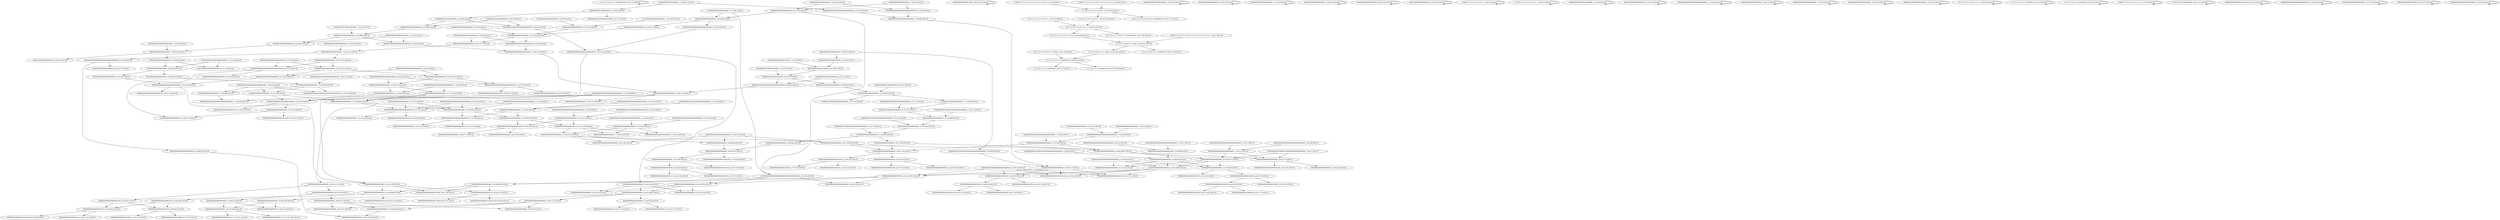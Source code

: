 digraph G {
    "1111111110111111000000100_22-47:15-LEN:25" -> "1111111110111111000000100_22-47:15-LEN:25";
    "00000000100000100000_4-23:568-LEN:20" -> "00000001000001000000_5-24:579-LEN:20";
    "0000010000010000000000_6-28:15-LEN:22" -> "00100000100000000000_10-29:562-LEN:20";
    "000000010000000000000000000_13-39:19-LEN:27" -> "00000000000000000001_21-40:340-LEN:20";
    "000000010000000000000000000_13-39:19-LEN:27" -> "0000000000000000000000_21-43:21-LEN:22";
    "000000010000000000000000000_13-39:19-LEN:27" -> "00000000000000000000_21-40:2294-LEN:20";
    "00000000000000010010_26-46:15-LEN:20" -> "00000000000000010010_26-46:15-LEN:20";
    "0000000000000000000000_10-32:25-LEN:22" -> "0000000000000000000000000000_13-41:48-LEN:28";
    "00000010000010000000000_6-28:565-LEN:23" -> "00100000100000000000_10-29:562-LEN:20";
    "10000000000000000000_12-31:792-LEN:20" -> "00000000000000000000_13-32:2092-LEN:20";
    "10000000000000000000_12-31:792-LEN:20" -> "000000000000000000000000000_13-40:79-LEN:27";
    "000000000000000000000_19-40:117-LEN:21" -> "0000000000000000000100100_22-47:41-LEN:25";
    "000000000000000000000_19-40:117-LEN:21" -> "00000000000000000000_22-41:1957-LEN:20";
    "000000000000000000000_19-40:117-LEN:21" -> "0000000000000000000100_22-43:353-LEN:22";
    "000000000000000000000_19-40:117-LEN:21" -> "0000000000000000000000100_22-47:51-LEN:25";
    "00000000000000000000000000000000000000_3-41:32-LEN:38" -> "00000000000000000000_23-42:1078-LEN:20";
    "00000000000000000000000000000000000000_3-41:32-LEN:38" -> "00000000000000000001_23-42:888-LEN:20";
    "00000000000000000000000000000000000000_3-41:32-LEN:38" -> "00000000000000000000010_23-46:19-LEN:23";
    "0000000000000000000000000_13-38:72-LEN:25" -> "000000000000000000000_20-41:75-LEN:21";
    "0000000000000000000000000_13-38:72-LEN:25" -> "00000000000000000000_20-39:2577-LEN:20";
    "11111111110111111100_21-40:251-LEN:20" -> "11111111101111111000_22-41:254-LEN:20";
    "11111111110111111100_21-40:251-LEN:20" -> "1111111110111111100000100_22-47:18-LEN:25";
    "00000000000000000000000000000_3-32:21-LEN:29" -> "00000000000000000000_13-33:45-LEN:20";
    "000000000000000000000_22-43:55-LEN:21" -> "00000000000000000001110_24-47:19-LEN:23";
    "000000000000000000000_22-43:55-LEN:21" -> "00000000000000000000100_24-47:31-LEN:23";
    "100000000000000000000_1-22:18-LEN:21" -> "00000000000000000000000000000_3-32:38-LEN:29";
    "100000000010000010000_1-22:16-LEN:21" -> "00000000100000100000_4-23:568-LEN:20";
    "00000000000000000001_25-45:42-LEN:20" -> "000000000000000000100_26-47:25-LEN:21";
    "00000000000000000001_25-45:42-LEN:20" -> "000000000000000000110_26-47:17-LEN:21";
    "000000000000000010010_26-46:613-LEN:21" -> "00000000000000100101_28-47:231-LEN:20";
    "000000000000000010010_26-46:613-LEN:21" -> "00000000000000100100_28-47:358-LEN:20";
    "10000000000000000000_18-38:26-LEN:20" -> "000000000000000000000_19-40:107-LEN:21";
    "00000000000000000010_24-43:668-LEN:20" -> "0000000000000000010100_25-47:25-LEN:22";
    "00000000000000000010_24-43:668-LEN:20" -> "00000000000000000100_25-44:646-LEN:20";
    "00000000000000000000_4-23:951-LEN:20" -> "00000000000000000000_5-24:1332-LEN:20";
    "0000000000000000000000000_13-38:107-LEN:25" -> "000000000000000000000_19-40:134-LEN:21";
    "0000000000000000000000_19-41:116-LEN:22" -> "000000000000000000000_22-43:55-LEN:21";
    "0000000000000000000000_19-41:116-LEN:22" -> "000000000000000000010010_22-46:47-LEN:24";
    "11111111101111111000_22-41:254-LEN:20" -> "1111111101111111000000_23-44:276-LEN:22";
    "10000000000000000000000_1-24:20-LEN:23" -> "00000000000000000000_6-25:1317-LEN:20";
    "10000000000000000000000_1-24:20-LEN:23" -> "00000000000000000000000000_6-32:56-LEN:26";
    "010000010000000000000_11-31:564-LEN:21" -> "000001000000000000000_13-33:577-LEN:21";
    "00000000000000000000_19-38:2587-LEN:20" -> "000000000000000000000_20-41:75-LEN:21";
    "00000000000000000000_19-38:2587-LEN:20" -> "00000000000000000000_20-39:2577-LEN:20";
    "0000000000000000000000000_4-29:24-LEN:25" -> "00000000000000000000_11-30:1313-LEN:20";
    "0000000000000000000000000_4-29:24-LEN:25" -> "000000000000000000000000000000_11-41:35-LEN:30";
    "00000000000000000001_21-40:340-LEN:20" -> "000000000000000000100_22-43:15-LEN:21";
    "00000000000000000001_21-40:340-LEN:20" -> "0000000000000000001000_22-43:331-LEN:22";
    "1000000000100000100000_1-23:15-LEN:22" -> "00000001000001000000_5-24:579-LEN:20";
    "0000000000010000000000_19-40:15-LEN:22" -> "0000000000010000000000_19-40:15-LEN:22";
    "10000000000000000000000000000_1-30:34-LEN:29" -> "00000000000000000000_12-31:1325-LEN:20";
    "10000000000000000000000000000_1-30:34-LEN:29" -> "00000000000000000000_12-32:29-LEN:20";
    "101000000000000000000_1-22:26-LEN:21" -> "10000000000000000000_4-23:354-LEN:20";
    "00000000000000000000_21-41:89-LEN:20" -> "000000000000000000000_22-43:48-LEN:21";
    "00000000000000000000_21-41:89-LEN:20" -> "0000000000000000000100100_22-47:35-LEN:25";
    "00000000000000000000_12-31:1325-LEN:20" -> "00000000000000000000_13-32:2092-LEN:20";
    "00000000000000000000_12-31:1325-LEN:20" -> "000000000000000000000000000_13-40:79-LEN:27";
    "1000000000010000000000000000000_1-32:20-LEN:31" -> "00000000000000000000_14-33:2095-LEN:20";
    "1000000000010000000000000000000_1-32:20-LEN:31" -> "000000000000000000000000000_14-41:51-LEN:27";
    "00000000000000000000_14-33:2095-LEN:20" -> "00000000000000000000_15-34:2091-LEN:20";
    "00000000000000000000_14-33:2095-LEN:20" -> "00000000000000000000000000_15-41:49-LEN:26";
    "000000000000000000000_20-41:75-LEN:21" -> "00000000000000000001_22-42:20-LEN:20";
    "000000000000000000000_20-41:75-LEN:21" -> "0000000000000000000000100_22-47:34-LEN:25";
    "1000000000010000000000000000000_1-32:26-LEN:31" -> "0000000000000000000000_13-35:54-LEN:22";
    "0111111111111011111110_18-39:228-LEN:22" -> "11111111110111111100_21-40:251-LEN:20";
    "01000000000000000000_11-30:930-LEN:20" -> "10000000000000000000_12-31:792-LEN:20";
    "01000000000000000000_11-30:930-LEN:20" -> "100000000000000000010000000100100100_12-47:141-LEN:36";
    "01000000000000000000_11-30:930-LEN:20" -> "10000000000000000000_12-32:28-LEN:20";
    "00010000000000000000_9-29:15-LEN:20" -> "00010000000000000000_9-29:15-LEN:20";
    "00000000000000000000_3-22:944-LEN:20" -> "00000000000000000000_4-23:951-LEN:20";
    "00000000000000000000_3-22:944-LEN:20" -> "0000000000000000000000000000_4-32:23-LEN:28";
    "00000000000000000000000000000_3-32:22-LEN:29" -> "0000000000000000000000_13-35:54-LEN:22";
    "00000000000000000000_22-42:18-LEN:20" -> "00000000000000000001_24-43:16-LEN:20";
    "00000000000000000000_22-42:18-LEN:20" -> "00000000000000000000_24-43:1062-LEN:20";
    "00000000000000000000_22-42:18-LEN:20" -> "00000000000000000000_24-44:15-LEN:20";
    "00100000100000000000_10-29:562-LEN:20" -> "010000010000000000000_11-31:564-LEN:21";
    "00100000100000000000_10-29:562-LEN:20" -> "01000001000000000000000000_11-37:16-LEN:26";
    "010000010000000000000_11-32:15-LEN:21" -> "010000010000000000000_11-32:15-LEN:21";
    "00000000100000000000_4-23:950-LEN:20" -> "00000001000000000000_5-24:960-LEN:20";
    "00001000000000000000_19-38:15-LEN:20" -> "00001000000000000000_19-38:15-LEN:20";
    "0000000000000000000000000000_13-41:44-LEN:28" -> "00000000000000000000_22-42:18-LEN:20";
    "0000000000000000000000000000_13-41:44-LEN:28" -> "00000000000000000001_22-42:18-LEN:20";
    "00000000000000000000_18-37:2059-LEN:20" -> "0000000000000000000000_19-41:116-LEN:22";
    "00000000000000000000_18-37:2059-LEN:20" -> "00000000000000000000_19-38:2587-LEN:20";
    "1000000000010000010000000000000000000_1-38:17-LEN:37" -> "000000000000000000000_20-41:75-LEN:21";
    "1000000000010000010000000000000000000_1-38:17-LEN:37" -> "00000000000000000000_20-39:2577-LEN:20";
    "1000111111111111011111111111101_1-32:19-LEN:31" -> "111101111111111110111_14-34:253-LEN:21";
    "00000000000000000000000_2-25:20-LEN:23" -> "00000000000000000000_7-26:1331-LEN:20";
    "00000000000000000010_26-46:15-LEN:20" -> "00000000000000000010_26-46:15-LEN:20";
    "0000000000000000000000000_13-38:88-LEN:25" -> "000000000000000000000_19-40:117-LEN:21";
    "000000000000000000110_24-44:213-LEN:21" -> "0000000000000000110100_26-47:205-LEN:22";
    "000000000000000000110_24-44:213-LEN:21" -> "000000000000000011000_26-47:15-LEN:21";
    "000000000000000000000000000000000_8-41:38-LEN:33" -> "000000000000000000000010_22-46:23-LEN:24";
    "000000000000000000000000000000000_8-41:38-LEN:33" -> "000000000000000000010_22-43:17-LEN:21";
    "00000000000000000000_5-24:1332-LEN:20" -> "00000000000000000000_6-25:1317-LEN:20";
    "00000000000000000000_5-24:1332-LEN:20" -> "00000000000000000000000000_6-32:56-LEN:26";
    "10001111111111111011111111111101_1-32:229-LEN:32" -> "111101111111111110111_14-34:253-LEN:21";
    "0000000000000000000100_22-44:41-LEN:22" -> "000000000000000010010_26-46:613-LEN:21";
    "0000000000000000000100_22-44:41-LEN:22" -> "00000000000000001000_26-46:63-LEN:20";
    "00000000000000001000_25-44:336-LEN:20" -> "0000000000000001000100_26-47:316-LEN:22";
    "00000000000000001000_25-44:336-LEN:20" -> "000000000000000100000_26-47:19-LEN:21";
    "00000000000000000000_7-26:1331-LEN:20" -> "000000000000000000000000000000000_8-41:38-LEN:33";
    "00000000000000000000_7-26:1331-LEN:20" -> "00000000000000000000_8-27:1314-LEN:20";
    "1000000000100000000000_1-23:20-LEN:22" -> "00000001000000000000_5-24:960-LEN:20";
    "00000000000000000000_21-41:65-LEN:20" -> "00000000000000000001_22-42:21-LEN:20";
    "00000000000000000000_21-41:65-LEN:20" -> "0000000000000000000000100_22-47:31-LEN:25";
    "000000000000000000000_22-43:48-LEN:21" -> "00000000000000000000100_24-47:27-LEN:23";
    "000000000000000000000_22-43:48-LEN:21" -> "0000000000000000000111_24-46:16-LEN:22";
    "1000000000010000000000000000000_1-32:42-LEN:31" -> "000000000000000000000000_13-37:82-LEN:24";
    "00000000000000000000_19-39:62-LEN:20" -> "00000000000000000001_21-40:340-LEN:20";
    "00000000000000000000_19-39:62-LEN:20" -> "0000000000000000000000_21-43:21-LEN:22";
    "00000000000000000000_19-39:62-LEN:20" -> "00000000000000000000_21-40:2294-LEN:20";
    "00010000000000000000_19-38:15-LEN:20" -> "00010000000000000000_19-38:15-LEN:20";
    "0000000010000000000000000000_13-40:16-LEN:28" -> "0000000000000000000100100_22-47:41-LEN:25";
    "0000000010000000000000000000_13-40:16-LEN:28" -> "00000000000000000000_22-41:1957-LEN:20";
    "0000000010000000000000000000_13-40:16-LEN:28" -> "0000000000000000000100_22-43:353-LEN:22";
    "0000000010000000000000000000_13-40:16-LEN:28" -> "0000000000000000000000100_22-47:51-LEN:25";
    "0000000000000000000000000000_4-32:23-LEN:28" -> "0000000000000000000000000000_13-41:44-LEN:28";
    "100011111111111101111_1-22:15-LEN:21" -> "100011111111111101111_1-22:15-LEN:21";
    "111011111111111011111_15-36:15-LEN:21" -> "111011111111111011111_15-36:15-LEN:21";
    "00000000000000001000_26-46:63-LEN:20" -> "00000000000000010001_27-47:16-LEN:20";
    "00000000000000001000_26-46:63-LEN:20" -> "00000000000000010000_27-47:43-LEN:20";
    "000001000000000000000_13-33:577-LEN:21" -> "00010000000000000000_15-34:589-LEN:20";
    "01000000000000000000_17-36:608-LEN:20" -> "10000000000000000000_18-38:26-LEN:20";
    "01000000000000000000_17-36:608-LEN:20" -> "10000000000000000000_18-37:593-LEN:20";
    "000000000000000000000_13-34:51-LEN:21" -> "00000000000000000000_16-35:2102-LEN:20";
    "000000000000000000000_13-34:51-LEN:21" -> "0000000000000000000000000_16-41:40-LEN:25";
    "00000100000000000000_7-26:944-LEN:20" -> "00001000000000000000_8-28:16-LEN:20";
    "00000100000000000000_7-26:944-LEN:20" -> "00001000000000000000_8-27:940-LEN:20";
    "000000000000000000000000000_14-41:51-LEN:27" -> "00000000000000000001_22-42:16-LEN:20";
    "000000000000000000000000000_14-41:51-LEN:27" -> "0000000000000000000000_22-44:26-LEN:22";
    "00000000010000010000000_2-25:16-LEN:23" -> "00000000010000010000000_2-25:16-LEN:23";
    "00000000000000000000_12-32:29-LEN:20" -> "000000000000000000000000000000010_13-46:38-LEN:33";
    "00000000000000000000_15-34:2091-LEN:20" -> "00000000000000000000_16-35:2102-LEN:20";
    "00000000000000000000_15-34:2091-LEN:20" -> "0000000000000000000000000_16-41:40-LEN:25";
    "00000000000000000000000000_15-41:49-LEN:26" -> "000000000000000000000_22-43:23-LEN:21";
    "00000000000000000000000000_15-41:49-LEN:26" -> "00000000000000000001_22-42:15-LEN:20";
    "010000001000001000000_4-24:15-LEN:21" -> "00000010000010000000000_6-28:565-LEN:23";
    "010000001000001000000_4-24:15-LEN:21" -> "00000010000010000000000000000000_6-38:29-LEN:32";
    "00000000000000010000_25-44:319-LEN:20" -> "0000000000000010000100_26-47:281-LEN:22";
    "00000000000000010000_25-44:319-LEN:20" -> "000000000000001000000_26-47:37-LEN:21";
    "00000010000000000000000000_6-32:52-LEN:26" -> "0000000000000000000000000_13-38:107-LEN:25";
    "00000000000000000000_9-28:1315-LEN:20" -> "0000000000000000000000_10-32:25-LEN:22";
    "00000000000000000000_9-28:1315-LEN:20" -> "00000000000000000000_10-29:1314-LEN:20";
    "000000000000000000000000000000_2-32:43-LEN:30" -> "0000000000000000000000000_13-38:88-LEN:25";
    "10000000000100001000000000000000_1-33:17-LEN:32" -> "00010000000000000000_15-34:589-LEN:20";
    "00000000000000000000_13-32:2092-LEN:20" -> "00000000000000000000_14-33:2095-LEN:20";
    "00000000000000000000_13-32:2092-LEN:20" -> "000000000000000000000000000_14-41:51-LEN:27";
    "000000000000000000000_19-40:107-LEN:21" -> "00000000000000000000_21-41:89-LEN:20";
    "000000000000000000000_19-40:107-LEN:21" -> "00000000000000000001000100_21-47:18-LEN:26";
    "00001000000000000000_14-34:15-LEN:20" -> "00001000000000000000_14-34:15-LEN:20";
    "00000000001000000000_2-21:944-LEN:20" -> "000000000100000000000000_3-27:16-LEN:24";
    "00000000001000000000_2-21:944-LEN:20" -> "00000000010000000000_3-22:935-LEN:20";
    "00001000000000000000_8-27:940-LEN:20" -> "0001000000000000000000_9-31:19-LEN:22";
    "00001000000000000000_8-27:940-LEN:20" -> "00010000000000000000_9-28:936-LEN:20";
    "000000000000000000000000_13-37:82-LEN:24" -> "0000000000000000000000_19-41:116-LEN:22";
    "000000000000000000000000_13-37:82-LEN:24" -> "00000000000000000000_19-38:2587-LEN:20";
    "00000000010000100000000000000000_3-35:17-LEN:32" -> "01000000000000000000_17-36:608-LEN:20";
    "000000000000000000000000000_13-40:79-LEN:27" -> "0000000000000000000100_21-43:16-LEN:22";
    "000000000000000000000000000_13-40:79-LEN:27" -> "00000000000000000000_21-41:65-LEN:20";
    "00000000000000000000_22-41:1957-LEN:20" -> "00000000000000000000_23-42:1078-LEN:20";
    "00000000000000000000_22-41:1957-LEN:20" -> "00000000000000000001_23-42:888-LEN:20";
    "00000000000000000000_22-41:1957-LEN:20" -> "00000000000000000000010_23-46:19-LEN:23";
    "110000000000000000000_1-21:381-LEN:21" -> "00000000000000000000000000000000000000_3-41:32-LEN:38";
    "110000000000000000000_1-21:381-LEN:21" -> "00000000000000000000_3-22:944-LEN:20";
    "1000000000010000000000000000000_1-32:24-LEN:31" -> "00000000000000000000_13-33:45-LEN:20";
    "0000000000000000000100_22-43:353-LEN:22" -> "00000000000000001000_25-44:336-LEN:20";
    "0000000000000000000100_22-43:353-LEN:22" -> "0000000000000000100100_25-47:16-LEN:22";
    "10000000000100000100_1-20:572-LEN:20" -> "000000000010000010000000000000000000_2-38:40-LEN:36";
    "10000000000100000100_1-20:572-LEN:20" -> "000000000010000010000_2-22:562-LEN:21";
    "000000000010000000000000000000_2-32:42-LEN:30" -> "0000000000000000000000000_13-38:88-LEN:25";
    "00000000000000000000000000001_13-42:22-LEN:29" -> "00000000000000000000000000001_13-42:22-LEN:29";
    "00000000000000000001_22-42:18-LEN:20" -> "00000000000000000010_24-43:668-LEN:20";
    "00000000000000000001_22-42:18-LEN:20" -> "000000000000000000110_24-44:213-LEN:21";
    "00000000000000000001_22-42:18-LEN:20" -> "00000000000000000010100_24-47:26-LEN:23";
    "00000000000000000100_5-24:15-LEN:20" -> "00000000000000000100_5-24:15-LEN:20";
    "00000000000000000000_13-33:45-LEN:20" -> "00000000000000000000_15-34:2091-LEN:20";
    "00000000000000000000_13-33:45-LEN:20" -> "00000000000000000000000000_15-41:49-LEN:26";
    "000000000000000000000010_22-46:23-LEN:24" -> "00000000000000000100_28-47:616-LEN:20";
    "10000000000000000000_18-37:593-LEN:20" -> "0000000000000000000000_19-41:116-LEN:22";
    "10000000000000000000_18-37:593-LEN:20" -> "00000000000000000000_19-38:2587-LEN:20";
    "0010000000000000000000_10-32:22-LEN:22" -> "0000000000000000000000000000_13-41:48-LEN:28";
    "000000000010000010000000000000000000_2-38:40-LEN:36" -> "000000000000000000000_19-40:117-LEN:21";
    "00000000000000000000_8-27:1314-LEN:20" -> "00000000000000000000_9-28:1315-LEN:20";
    "00000000000000000000_8-27:1314-LEN:20" -> "00000000000000000000000000000000_9-41:45-LEN:32";
    "00000000000000000000_11-30:1313-LEN:20" -> "00000000000000000000_12-31:1325-LEN:20";
    "00000000000000000000_11-30:1313-LEN:20" -> "00000000000000000000_12-32:29-LEN:20";
    "00000000000000000000000_7-30:15-LEN:23" -> "00000000000000000000000_7-30:15-LEN:23";
    "00000000000000000000_6-25:1317-LEN:20" -> "00000000000000000000_7-26:1331-LEN:20";
    "1000000000100000000000000000_1-29:17-LEN:28" -> "01000000000000000000_11-30:930-LEN:20";
    "0000000000000100000000_19-40:15-LEN:22" -> "0000000000000100000000_19-40:15-LEN:22";
    "100000000010000000000000_1-25:24-LEN:24" -> "00000100000000000000_7-26:944-LEN:20";
    "00000000000000000000000000000_3-32:23-LEN:29" -> "0000000000000000000000000_13-38:46-LEN:25";
    "1000000000010000000000000000000_1-32:21-LEN:31" -> "0000000000000000000000000_13-38:46-LEN:25";
    "00000000000000000000_24-44:47-LEN:20" -> "000000000000000000000_26-47:69-LEN:21";
    "00000000000000000000_24-44:47-LEN:20" -> "0000000000000000000000_26-47:51-LEN:22";
    "00000000000000000000_24-44:47-LEN:20" -> "000000000000000000010_26-46:632-LEN:21";
    "00000000000000000000_16-35:2102-LEN:20" -> "000000000000000000000000_17-41:21-LEN:24";
    "00000000000000000000_16-35:2102-LEN:20" -> "00000000000000000001_17-36:16-LEN:20";
    "00000000000000000000_16-35:2102-LEN:20" -> "00000000000000000000_17-36:2133-LEN:20";
    "10111111111111011111_17-36:251-LEN:20" -> "0111111111111011111110_18-39:228-LEN:22";
    "10111111111111011111_17-36:251-LEN:20" -> "01111111111110111111000000100_18-47:18-LEN:29";
    "00000000000000000000_21-41:111-LEN:20" -> "0000000000000000000100_22-44:41-LEN:22";
    "00000000000000000000_21-41:111-LEN:20" -> "000000000000000000000_22-43:70-LEN:21";
    "11011111111111101111_15-35:15-LEN:20" -> "10111111111111011111_17-36:251-LEN:20";
    "10000000000000000000_2-22:15-LEN:20" -> "00000000000000000000000000000_3-32:38-LEN:29";
    "000000000000000000000_22-43:70-LEN:21" -> "00000000000000000000_24-44:47-LEN:20";
    "000000000000000000000_22-43:70-LEN:21" -> "00000000000000000001_24-44:23-LEN:20";
    "00000000000000000000_23-42:1078-LEN:20" -> "00000000000000000001_24-43:16-LEN:20";
    "00000000000000000000_23-42:1078-LEN:20" -> "00000000000000000000_24-43:1062-LEN:20";
    "00000000000000000000_23-42:1078-LEN:20" -> "00000000000000000000_24-44:15-LEN:20";
    "000000000000000000000000_12-36:21-LEN:24" -> "00000000000000000000_18-37:2059-LEN:20";
    "000000000000000000000000_12-36:21-LEN:24" -> "00000000000000000000_18-38:89-LEN:20";
    "000000000000000000000000_12-36:21-LEN:24" -> "000000000000000000010000_18-41:19-LEN:24";
    "00000000000000000000000000000_3-32:38-LEN:29" -> "000000000000000000000000_13-37:82-LEN:24";
    "0000000100000000000000_15-36:15-LEN:22" -> "0000000100000000000000_15-36:15-LEN:22";
    "00000000000000000001_25-44:305-LEN:20" -> "00000000000000000011_26-45:288-LEN:20";
    "00000000000000000001_25-44:305-LEN:20" -> "000000000000000000110_26-47:30-LEN:21";
    "00000000000000000000_18-38:89-LEN:20" -> "000000000000000000000_19-40:107-LEN:21";
    "1011000000000000000000_1-22:326-LEN:22" -> "10000000000000000000_4-23:354-LEN:20";
    "01111111111110111111_18-38:15-LEN:20" -> "01111111111110111111_18-38:15-LEN:20";
    "10000000000000000000_13-32:15-LEN:20" -> "00000000000000000000_14-33:2095-LEN:20";
    "10000000000000000000_13-32:15-LEN:20" -> "000000000000000000000000000_14-41:51-LEN:27";
    "1000000000010000000000000000000_1-32:16-LEN:31" -> "000000000000000000000_13-34:51-LEN:21";
    "00000000010000000000_3-22:935-LEN:20" -> "00000000100000000000_4-23:950-LEN:20";
    "00000000010000000000_3-22:935-LEN:20" -> "0000000010000000000000000000_4-32:20-LEN:28";
    "11111111011111100000_23-43:15-LEN:20" -> "11111111011111100000_23-43:15-LEN:20";
    "000000000000000000000000000000_11-41:35-LEN:30" -> "000000000000000000010010_22-46:17-LEN:24";
    "000000000000000000000000000000_11-41:35-LEN:30" -> "000000000000000000000_22-43:19-LEN:21";
    "111111110111101100000_23-43:15-LEN:21" -> "111111110111101100000_23-43:15-LEN:21";
    "00000010000000000000_6-25:924-LEN:20" -> "00000100000000000000_7-26:944-LEN:20";
    "0000000000000000000000000_16-41:40-LEN:25" -> "000000000000000000000_22-43:20-LEN:21";
    "0000000000000000000000000_16-41:40-LEN:25" -> "00000000000000000001_22-42:17-LEN:20";
    "100000000010000000000_1-22:30-LEN:21" -> "00000000100000000000_4-23:950-LEN:20";
    "100000000010000000000_1-22:30-LEN:21" -> "0000000010000000000000000000_4-32:20-LEN:28";
    "0000000000000000001000_22-43:331-LEN:22" -> "00000000000000010000_25-44:319-LEN:20";
    "0000000000000000001000_22-43:331-LEN:22" -> "00000000000000010001_25-45:15-LEN:20";
    "0000000010000000000000000000_4-32:20-LEN:28" -> "0000000000000000000000000000_13-41:44-LEN:28";
    "00010000000000000000_9-28:936-LEN:20" -> "0010000000000000000000_10-32:22-LEN:22";
    "00010000000000000000_9-28:936-LEN:20" -> "00100000000000000000_10-29:927-LEN:20";
    "00100000000000000000_16-35:594-LEN:20" -> "01000000000000000000_17-36:608-LEN:20";
    "00100000000000000000_10-29:927-LEN:20" -> "01000000000000000000_11-30:930-LEN:20";
    "00000001000001000000_5-24:579-LEN:20" -> "00000010000010000000000_6-28:565-LEN:23";
    "00000001000001000000_5-24:579-LEN:20" -> "00000010000010000000000000000000_6-38:29-LEN:32";
    "10000000001000000000000000000_1-30:25-LEN:29" -> "10000000000000000000_12-31:792-LEN:20";
    "10000000001000000000000000000_1-30:25-LEN:29" -> "100000000000000000010000000100100100_12-47:141-LEN:36";
    "10000000001000000000000000000_1-30:25-LEN:29" -> "10000000000000000000_12-32:28-LEN:20";
    "11011111111111101111_16-35:249-LEN:20" -> "10111111111111011111_17-36:251-LEN:20";
    "0000000000000000000000000_3-28:18-LEN:25" -> "0000000000000000000000_10-32:25-LEN:22";
    "0000000000000000000000000_3-28:18-LEN:25" -> "00000000000000000000_10-29:1314-LEN:20";
    "1000111111111111011111_1-23:15-LEN:22" -> "1000111111111111011111_1-23:15-LEN:22";
    "100000000000000000000000000000_1-31:65-LEN:30" -> "00000000000000000000_13-32:2092-LEN:20";
    "100000000000000000000000000000_1-31:65-LEN:30" -> "000000000000000000000000000_13-40:79-LEN:27";
    "10000000000000000000_4-23:354-LEN:20" -> "00000000000000000000_5-24:1332-LEN:20";
    "000000000000000000010010_22-46:47-LEN:24" -> "00000000000000100101_27-47:15-LEN:20";
    "000000000000000000010010_22-46:47-LEN:24" -> "00000000000000100100_27-47:30-LEN:20";
    "1000000000010000000000000000000_1-32:27-LEN:31" -> "0000000000000000000000000_13-38:72-LEN:25";
    "1000000000000000000000000000000_1-32:39-LEN:31" -> "0000000000000000000000000_13-38:72-LEN:25";
    "00000000000000000000000000000000_9-41:45-LEN:32" -> "0000000000000000000000_22-44:23-LEN:22";
    "00000000000000000000000000000000_9-41:45-LEN:32" -> "00000000000000000001_22-42:21-LEN:20";
    "00000000000000000000_20-39:2577-LEN:20" -> "00000000000000000001_21-40:340-LEN:20";
    "00000000000000000000_20-39:2577-LEN:20" -> "0000000000000000000000_21-43:21-LEN:22";
    "00000000000000000000_20-39:2577-LEN:20" -> "00000000000000000000_21-40:2294-LEN:20";
    "01111111111101111111000_18-41:16-LEN:23" -> "1111111101111111000000_23-44:276-LEN:22";
    "000000000000000000000000_3-27:29-LEN:24" -> "00000000000000000000_9-28:1315-LEN:20";
    "000000000000000000000000_3-27:29-LEN:24" -> "00000000000000000000000000000000_9-41:45-LEN:32";
    "000000000000000000000000000000_2-32:25-LEN:30" -> "00000000000000000000_14-33:2095-LEN:20";
    "000000000000000000000000000000_2-32:25-LEN:30" -> "000000000000000000000000000_14-41:51-LEN:27";
    "00000000000000000000_24-43:1062-LEN:20" -> "00000000000000000001_25-45:42-LEN:20";
    "00000000000000000000_24-43:1062-LEN:20" -> "00000000000000000001_25-44:305-LEN:20";
    "00000000000000000000_24-43:1062-LEN:20" -> "00000000000000000000_25-44:717-LEN:20";
    "1000000000010000010000000000000000000_1-38:20-LEN:37" -> "00000000000000000000_19-39:62-LEN:20";
    "111101111111111110111_14-34:253-LEN:21" -> "1101111111111110111111000000100_16-47:17-LEN:31";
    "111101111111111110111_14-34:253-LEN:21" -> "11011111111111101111_16-35:249-LEN:20";
    "00000000000000000001_24-44:23-LEN:20" -> "00000000000000000011_26-45:288-LEN:20";
    "00000000000000000001_24-44:23-LEN:20" -> "000000000000000000110_26-47:30-LEN:21";
    "11101111011000000100_28-47:15-LEN:20" -> "11101111011000000100_28-47:15-LEN:20";
    "00000000000000000011_26-45:288-LEN:20" -> "00000000000000000110_27-47:21-LEN:20";
    "00000000000000000011_26-45:288-LEN:20" -> "000000000000000001110_27-47:262-LEN:21";
    "00010000000000000000_15-34:589-LEN:20" -> "00100000000000000000_16-35:594-LEN:20";
    "10001111111111111011111111111011111110_1-39:21-LEN:38" -> "11111111110111111100_21-40:251-LEN:20";
    "00000000000000000000_21-40:2294-LEN:20" -> "0000000000000000000100100_22-47:41-LEN:25";
    "00000000000000000000_21-40:2294-LEN:20" -> "00000000000000000000_22-41:1957-LEN:20";
    "00000000000000000000_21-40:2294-LEN:20" -> "0000000000000000000100_22-43:353-LEN:22";
    "00000000000000000000_21-40:2294-LEN:20" -> "0000000000000000000000100_22-47:51-LEN:25";
    "00000000000000000000_17-36:2133-LEN:20" -> "00000000000000000000_18-37:2059-LEN:20";
    "00000000000000000000_17-36:2133-LEN:20" -> "00000000000000000000_18-38:89-LEN:20";
    "00000000000000000000_17-36:2133-LEN:20" -> "000000000000000000010000_18-41:19-LEN:24";
    "1000000000000000000000000000000_1-32:32-LEN:31" -> "000000000000000000000_13-34:51-LEN:21";
    "000000000000000000000_2-23:19-LEN:21" -> "00000000000000000000_5-24:1332-LEN:20";
    "00000000000000000000_1-20:45-LEN:20" -> "000000000000000000000000000000_2-32:43-LEN:30";
    "00000000000000000000_1-20:45-LEN:20" -> "00000000000000000000_2-21:576-LEN:20";
    "0000000000000000000000000_13-38:46-LEN:25" -> "00000000000000000000_19-39:62-LEN:20";
    "00000000000000000000_2-21:576-LEN:20" -> "00000000000000000000000000000000000000_3-41:32-LEN:38";
    "00000000000000000000_2-21:576-LEN:20" -> "00000000000000000000_3-22:944-LEN:20";
    "0000000000000000000000_13-35:54-LEN:22" -> "000000000000000000000000_17-41:21-LEN:24";
    "0000000000000000000000_13-35:54-LEN:22" -> "00000000000000000001_17-36:16-LEN:20";
    "0000000000000000000000_13-35:54-LEN:22" -> "00000000000000000000_17-36:2133-LEN:20";
    "10000000000000000000_12-32:28-LEN:20" -> "000000000000000000000000000000010_13-46:38-LEN:33";
    "00000010000010000000000000000000_6-38:29-LEN:32" -> "000000000000000000000_19-40:134-LEN:21";
    "000000000000000000010_26-46:632-LEN:21" -> "00000000000000000100_28-47:616-LEN:20";
    "0000000000000000001000_22-44:15-LEN:22" -> "0000000000000000001000_22-44:15-LEN:22";
    "00000000000000000001_23-42:888-LEN:20" -> "00000000000000000010_24-43:668-LEN:20";
    "00000000000000000001_23-42:888-LEN:20" -> "000000000000000000110_24-44:213-LEN:21";
    "00000000000000000001_23-42:888-LEN:20" -> "00000000000000000010100_24-47:26-LEN:23";
    "10000000000100000000_1-20:923-LEN:20" -> "00000000001000000000_2-21:944-LEN:20";
    "10000000000100000000_1-20:923-LEN:20" -> "000000000010000000000000000000_2-32:42-LEN:30";
    "0000000000000000000000000000_13-41:48-LEN:28" -> "00000000000000000001_22-42:18-LEN:20";
    "0000000000000000000000000000_13-41:48-LEN:28" -> "0000000000000000000000100_22-47:18-LEN:25";
    "10000000001000000000000000_1-27:18-LEN:26" -> "0001000000000000000000_9-31:19-LEN:22";
    "10000000001000000000000000_1-27:18-LEN:26" -> "00010000000000000000_9-28:936-LEN:20";
    "000000001000010000000000000000_4-34:16-LEN:30" -> "00100000000000000000_16-35:594-LEN:20";
    "00000000000000000000_25-44:717-LEN:20" -> "000000000000000000000_26-47:69-LEN:21";
    "00000000000000000000_25-44:717-LEN:20" -> "0000000000000000000000_26-47:51-LEN:22";
    "00000000000000000000_25-44:717-LEN:20" -> "000000000000000000010_26-46:632-LEN:21";
    "00000000000000000100_25-44:646-LEN:20" -> "000000000000000010010_26-46:613-LEN:21";
    "00000000000000000100_25-44:646-LEN:20" -> "00000000000000001000_26-46:63-LEN:20";
    "000000000000000000000000000_13-40:19-LEN:27" -> "000000000000000000000000000_13-40:19-LEN:27";
    "0001000000000000000000_15-37:15-LEN:22" -> "0001000000000000000000_15-37:15-LEN:22";
    "000000000000000000000_19-40:134-LEN:21" -> "00000000000000000000_21-41:111-LEN:20";
    "000000000000000000000_19-40:134-LEN:21" -> "00000000000000000001_21-41:15-LEN:20";
    "00000000000000010000000000000_2-31:17-LEN:29" -> "000001000000000000000_13-33:577-LEN:21";
    "00000000000000000000000000_6-32:56-LEN:26" -> "0000000000000000000000000_13-38:107-LEN:25";
    "00000001000000000000_5-24:960-LEN:20" -> "00000010000000000000000000_6-32:52-LEN:26";
    "00000001000000000000_5-24:960-LEN:20" -> "00000010000000000000_6-25:924-LEN:20";
    "10000000000000000000_1-20:521-LEN:20" -> "000000000000000000000000000000_2-32:43-LEN:30";
    "10000000000000000000_1-20:521-LEN:20" -> "00000000000000000000_2-21:576-LEN:20";
    "000000000010000010000_2-22:562-LEN:21" -> "00000000100000100000_4-23:568-LEN:20";
    "00000000000000100010_26-46:15-LEN:20" -> "00000000000000100010_26-46:15-LEN:20";
    "00000000000000000000_10-29:1314-LEN:20" -> "00000000000000000000_11-30:1313-LEN:20";
    "00000000000000000000_10-29:1314-LEN:20" -> "000000000000000000000000000000_11-41:35-LEN:30";
    "000000000000000001000000_13-36:15-LEN:24" -> "000000000000000001000000_13-36:15-LEN:24";
    "10000000001000000000000_1-24:18-LEN:23" -> "00000010000000000000000000_6-32:52-LEN:26";
    "10000000001000000000000_1-24:18-LEN:23" -> "00000010000000000000_6-25:924-LEN:20";
    "1111111101111111000000_23-44:276-LEN:22" -> "111110111111100000000_26-47:27-LEN:21";
    "1111111101111111000000_23-44:276-LEN:22" -> "1111101111111000000100_26-47:258-LEN:22";
}

